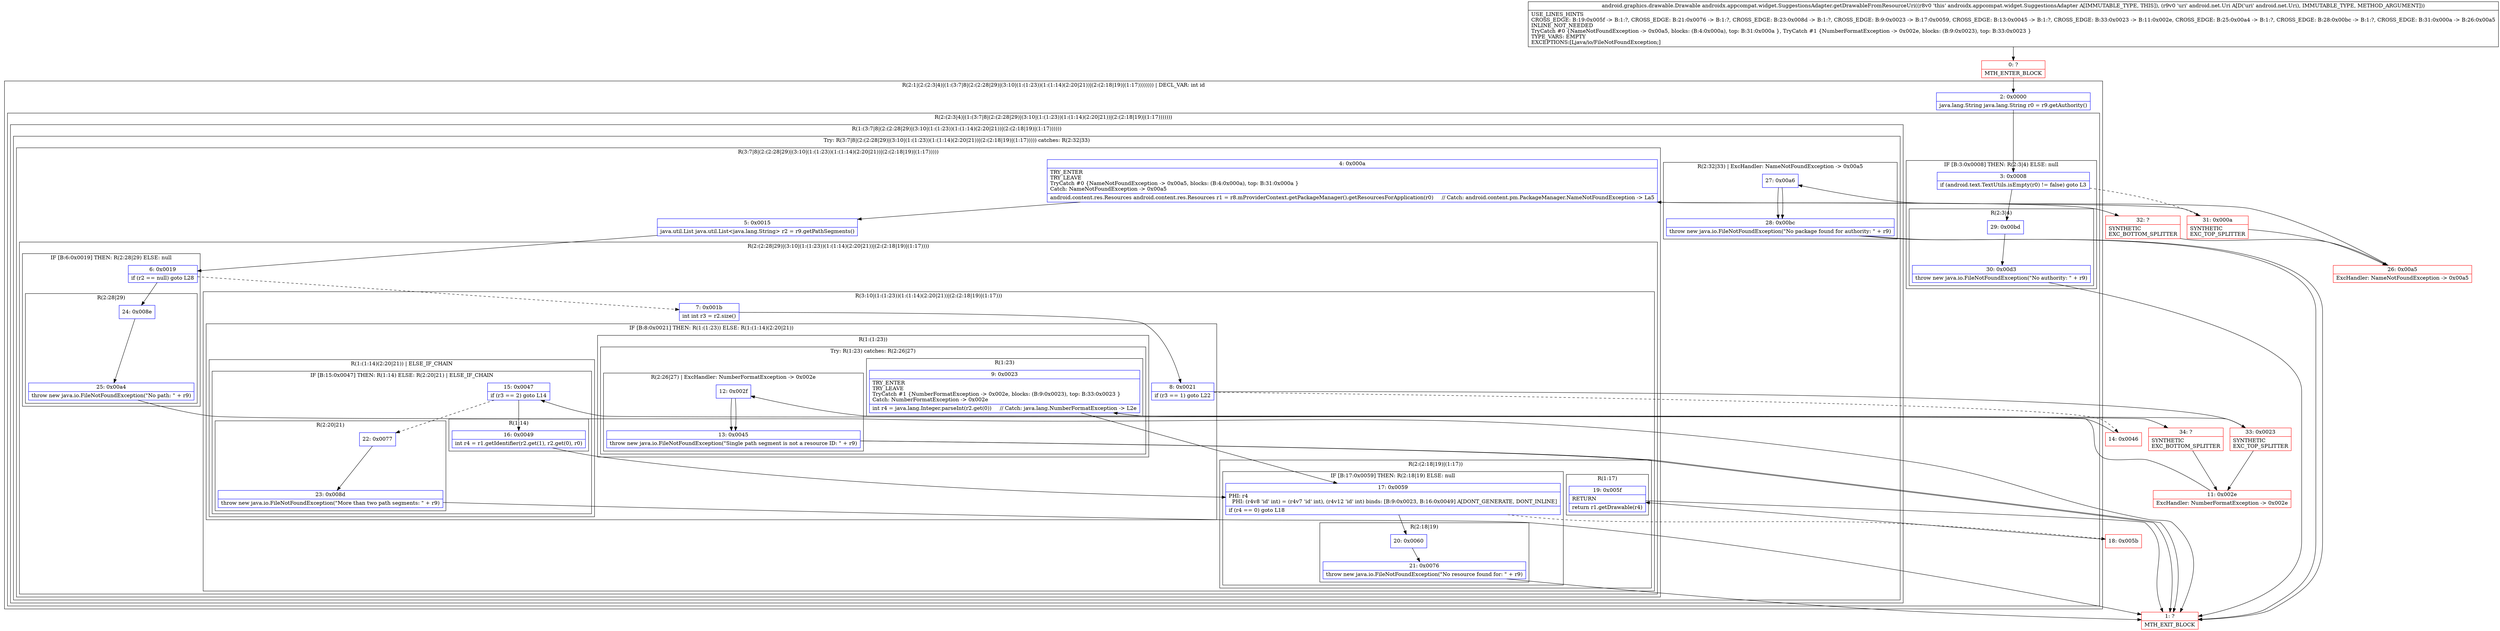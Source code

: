 digraph "CFG forandroidx.appcompat.widget.SuggestionsAdapter.getDrawableFromResourceUri(Landroid\/net\/Uri;)Landroid\/graphics\/drawable\/Drawable;" {
subgraph cluster_Region_2015751808 {
label = "R(2:1|(2:(2:3|4)|(1:(3:7|8|(2:(2:28|29)|(3:10|(1:(1:23))(1:(1:14)(2:20|21))|(2:(2:18|19)|(1:17)))))))) | DECL_VAR: int id\l";
node [shape=record,color=blue];
Node_2 [shape=record,label="{2\:\ 0x0000|java.lang.String java.lang.String r0 = r9.getAuthority()\l}"];
subgraph cluster_Region_148673787 {
label = "R(2:(2:3|4)|(1:(3:7|8|(2:(2:28|29)|(3:10|(1:(1:23))(1:(1:14)(2:20|21))|(2:(2:18|19)|(1:17)))))))";
node [shape=record,color=blue];
subgraph cluster_IfRegion_1737474798 {
label = "IF [B:3:0x0008] THEN: R(2:3|4) ELSE: null";
node [shape=record,color=blue];
Node_3 [shape=record,label="{3\:\ 0x0008|if (android.text.TextUtils.isEmpty(r0) != false) goto L3\l}"];
subgraph cluster_Region_1234262374 {
label = "R(2:3|4)";
node [shape=record,color=blue];
Node_29 [shape=record,label="{29\:\ 0x00bd}"];
Node_30 [shape=record,label="{30\:\ 0x00d3|throw new java.io.FileNotFoundException(\"No authority: \" + r9)\l}"];
}
}
subgraph cluster_Region_771962388 {
label = "R(1:(3:7|8|(2:(2:28|29)|(3:10|(1:(1:23))(1:(1:14)(2:20|21))|(2:(2:18|19)|(1:17))))))";
node [shape=record,color=blue];
subgraph cluster_TryCatchRegion_1395127343 {
label = "Try: R(3:7|8|(2:(2:28|29)|(3:10|(1:(1:23))(1:(1:14)(2:20|21))|(2:(2:18|19)|(1:17))))) catches: R(2:32|33)";
node [shape=record,color=blue];
subgraph cluster_Region_1349784056 {
label = "R(3:7|8|(2:(2:28|29)|(3:10|(1:(1:23))(1:(1:14)(2:20|21))|(2:(2:18|19)|(1:17)))))";
node [shape=record,color=blue];
Node_4 [shape=record,label="{4\:\ 0x000a|TRY_ENTER\lTRY_LEAVE\lTryCatch #0 \{NameNotFoundException \-\> 0x00a5, blocks: (B:4:0x000a), top: B:31:0x000a \}\lCatch: NameNotFoundException \-\> 0x00a5\l|android.content.res.Resources android.content.res.Resources r1 = r8.mProviderContext.getPackageManager().getResourcesForApplication(r0)     \/\/ Catch: android.content.pm.PackageManager.NameNotFoundException \-\> La5\l}"];
Node_5 [shape=record,label="{5\:\ 0x0015|java.util.List java.util.List\<java.lang.String\> r2 = r9.getPathSegments()\l}"];
subgraph cluster_Region_1060166140 {
label = "R(2:(2:28|29)|(3:10|(1:(1:23))(1:(1:14)(2:20|21))|(2:(2:18|19)|(1:17))))";
node [shape=record,color=blue];
subgraph cluster_IfRegion_729601181 {
label = "IF [B:6:0x0019] THEN: R(2:28|29) ELSE: null";
node [shape=record,color=blue];
Node_6 [shape=record,label="{6\:\ 0x0019|if (r2 == null) goto L28\l}"];
subgraph cluster_Region_2083126549 {
label = "R(2:28|29)";
node [shape=record,color=blue];
Node_24 [shape=record,label="{24\:\ 0x008e}"];
Node_25 [shape=record,label="{25\:\ 0x00a4|throw new java.io.FileNotFoundException(\"No path: \" + r9)\l}"];
}
}
subgraph cluster_Region_1542974427 {
label = "R(3:10|(1:(1:23))(1:(1:14)(2:20|21))|(2:(2:18|19)|(1:17)))";
node [shape=record,color=blue];
Node_7 [shape=record,label="{7\:\ 0x001b|int int r3 = r2.size()\l}"];
subgraph cluster_IfRegion_965599186 {
label = "IF [B:8:0x0021] THEN: R(1:(1:23)) ELSE: R(1:(1:14)(2:20|21))";
node [shape=record,color=blue];
Node_8 [shape=record,label="{8\:\ 0x0021|if (r3 == 1) goto L22\l}"];
subgraph cluster_Region_1269679890 {
label = "R(1:(1:23))";
node [shape=record,color=blue];
subgraph cluster_TryCatchRegion_667407556 {
label = "Try: R(1:23) catches: R(2:26|27)";
node [shape=record,color=blue];
subgraph cluster_Region_1684628185 {
label = "R(1:23)";
node [shape=record,color=blue];
Node_9 [shape=record,label="{9\:\ 0x0023|TRY_ENTER\lTRY_LEAVE\lTryCatch #1 \{NumberFormatException \-\> 0x002e, blocks: (B:9:0x0023), top: B:33:0x0023 \}\lCatch: NumberFormatException \-\> 0x002e\l|int r4 = java.lang.Integer.parseInt(r2.get(0))     \/\/ Catch: java.lang.NumberFormatException \-\> L2e\l}"];
}
subgraph cluster_Region_503387897 {
label = "R(2:26|27) | ExcHandler: NumberFormatException \-\> 0x002e\l";
node [shape=record,color=blue];
Node_12 [shape=record,label="{12\:\ 0x002f}"];
Node_13 [shape=record,label="{13\:\ 0x0045|throw new java.io.FileNotFoundException(\"Single path segment is not a resource ID: \" + r9)\l}"];
}
}
}
subgraph cluster_Region_762544505 {
label = "R(1:(1:14)(2:20|21)) | ELSE_IF_CHAIN\l";
node [shape=record,color=blue];
subgraph cluster_IfRegion_1947741250 {
label = "IF [B:15:0x0047] THEN: R(1:14) ELSE: R(2:20|21) | ELSE_IF_CHAIN\l";
node [shape=record,color=blue];
Node_15 [shape=record,label="{15\:\ 0x0047|if (r3 == 2) goto L14\l}"];
subgraph cluster_Region_1710967631 {
label = "R(1:14)";
node [shape=record,color=blue];
Node_16 [shape=record,label="{16\:\ 0x0049|int r4 = r1.getIdentifier(r2.get(1), r2.get(0), r0)\l}"];
}
subgraph cluster_Region_138630802 {
label = "R(2:20|21)";
node [shape=record,color=blue];
Node_22 [shape=record,label="{22\:\ 0x0077}"];
Node_23 [shape=record,label="{23\:\ 0x008d|throw new java.io.FileNotFoundException(\"More than two path segments: \" + r9)\l}"];
}
}
}
}
subgraph cluster_Region_289129130 {
label = "R(2:(2:18|19)|(1:17))";
node [shape=record,color=blue];
subgraph cluster_IfRegion_127641770 {
label = "IF [B:17:0x0059] THEN: R(2:18|19) ELSE: null";
node [shape=record,color=blue];
Node_17 [shape=record,label="{17\:\ 0x0059|PHI: r4 \l  PHI: (r4v8 'id' int) = (r4v7 'id' int), (r4v12 'id' int) binds: [B:9:0x0023, B:16:0x0049] A[DONT_GENERATE, DONT_INLINE]\l|if (r4 == 0) goto L18\l}"];
subgraph cluster_Region_919771497 {
label = "R(2:18|19)";
node [shape=record,color=blue];
Node_20 [shape=record,label="{20\:\ 0x0060}"];
Node_21 [shape=record,label="{21\:\ 0x0076|throw new java.io.FileNotFoundException(\"No resource found for: \" + r9)\l}"];
}
}
subgraph cluster_Region_855500958 {
label = "R(1:17)";
node [shape=record,color=blue];
Node_19 [shape=record,label="{19\:\ 0x005f|RETURN\l|return r1.getDrawable(r4)\l}"];
}
}
}
}
}
subgraph cluster_Region_607629031 {
label = "R(2:32|33) | ExcHandler: NameNotFoundException \-\> 0x00a5\l";
node [shape=record,color=blue];
Node_27 [shape=record,label="{27\:\ 0x00a6}"];
Node_28 [shape=record,label="{28\:\ 0x00bc|throw new java.io.FileNotFoundException(\"No package found for authority: \" + r9)\l}"];
}
}
}
}
}
subgraph cluster_Region_607629031 {
label = "R(2:32|33) | ExcHandler: NameNotFoundException \-\> 0x00a5\l";
node [shape=record,color=blue];
Node_27 [shape=record,label="{27\:\ 0x00a6}"];
Node_28 [shape=record,label="{28\:\ 0x00bc|throw new java.io.FileNotFoundException(\"No package found for authority: \" + r9)\l}"];
}
subgraph cluster_Region_503387897 {
label = "R(2:26|27) | ExcHandler: NumberFormatException \-\> 0x002e\l";
node [shape=record,color=blue];
Node_12 [shape=record,label="{12\:\ 0x002f}"];
Node_13 [shape=record,label="{13\:\ 0x0045|throw new java.io.FileNotFoundException(\"Single path segment is not a resource ID: \" + r9)\l}"];
}
Node_0 [shape=record,color=red,label="{0\:\ ?|MTH_ENTER_BLOCK\l}"];
Node_1 [shape=record,color=red,label="{1\:\ ?|MTH_EXIT_BLOCK\l}"];
Node_31 [shape=record,color=red,label="{31\:\ 0x000a|SYNTHETIC\lEXC_TOP_SPLITTER\l}"];
Node_14 [shape=record,color=red,label="{14\:\ 0x0046}"];
Node_18 [shape=record,color=red,label="{18\:\ 0x005b}"];
Node_33 [shape=record,color=red,label="{33\:\ 0x0023|SYNTHETIC\lEXC_TOP_SPLITTER\l}"];
Node_34 [shape=record,color=red,label="{34\:\ ?|SYNTHETIC\lEXC_BOTTOM_SPLITTER\l}"];
Node_11 [shape=record,color=red,label="{11\:\ 0x002e|ExcHandler: NumberFormatException \-\> 0x002e\l}"];
Node_32 [shape=record,color=red,label="{32\:\ ?|SYNTHETIC\lEXC_BOTTOM_SPLITTER\l}"];
Node_26 [shape=record,color=red,label="{26\:\ 0x00a5|ExcHandler: NameNotFoundException \-\> 0x00a5\l}"];
MethodNode[shape=record,label="{android.graphics.drawable.Drawable androidx.appcompat.widget.SuggestionsAdapter.getDrawableFromResourceUri((r8v0 'this' androidx.appcompat.widget.SuggestionsAdapter A[IMMUTABLE_TYPE, THIS]), (r9v0 'uri' android.net.Uri A[D('uri' android.net.Uri), IMMUTABLE_TYPE, METHOD_ARGUMENT]))  | USE_LINES_HINTS\lCROSS_EDGE: B:19:0x005f \-\> B:1:?, CROSS_EDGE: B:21:0x0076 \-\> B:1:?, CROSS_EDGE: B:23:0x008d \-\> B:1:?, CROSS_EDGE: B:9:0x0023 \-\> B:17:0x0059, CROSS_EDGE: B:13:0x0045 \-\> B:1:?, CROSS_EDGE: B:33:0x0023 \-\> B:11:0x002e, CROSS_EDGE: B:25:0x00a4 \-\> B:1:?, CROSS_EDGE: B:28:0x00bc \-\> B:1:?, CROSS_EDGE: B:31:0x000a \-\> B:26:0x00a5\lINLINE_NOT_NEEDED\lTryCatch #0 \{NameNotFoundException \-\> 0x00a5, blocks: (B:4:0x000a), top: B:31:0x000a \}, TryCatch #1 \{NumberFormatException \-\> 0x002e, blocks: (B:9:0x0023), top: B:33:0x0023 \}\lTYPE_VARS: EMPTY\lEXCEPTIONS:[Ljava\/io\/FileNotFoundException;]\l}"];
MethodNode -> Node_0;Node_2 -> Node_3;
Node_3 -> Node_29;
Node_3 -> Node_31[style=dashed];
Node_29 -> Node_30;
Node_30 -> Node_1;
Node_4 -> Node_5;
Node_4 -> Node_32;
Node_5 -> Node_6;
Node_6 -> Node_7[style=dashed];
Node_6 -> Node_24;
Node_24 -> Node_25;
Node_25 -> Node_1;
Node_7 -> Node_8;
Node_8 -> Node_14[style=dashed];
Node_8 -> Node_33;
Node_9 -> Node_17;
Node_9 -> Node_34;
Node_12 -> Node_13;
Node_13 -> Node_1;
Node_15 -> Node_16;
Node_15 -> Node_22[style=dashed];
Node_16 -> Node_17;
Node_22 -> Node_23;
Node_23 -> Node_1;
Node_17 -> Node_18[style=dashed];
Node_17 -> Node_20;
Node_20 -> Node_21;
Node_21 -> Node_1;
Node_19 -> Node_1;
Node_27 -> Node_28;
Node_28 -> Node_1;
Node_27 -> Node_28;
Node_28 -> Node_1;
Node_12 -> Node_13;
Node_13 -> Node_1;
Node_0 -> Node_2;
Node_31 -> Node_4;
Node_31 -> Node_26;
Node_14 -> Node_15;
Node_18 -> Node_19;
Node_33 -> Node_9;
Node_33 -> Node_11;
Node_34 -> Node_11;
Node_11 -> Node_12;
Node_32 -> Node_26;
Node_26 -> Node_27;
}


